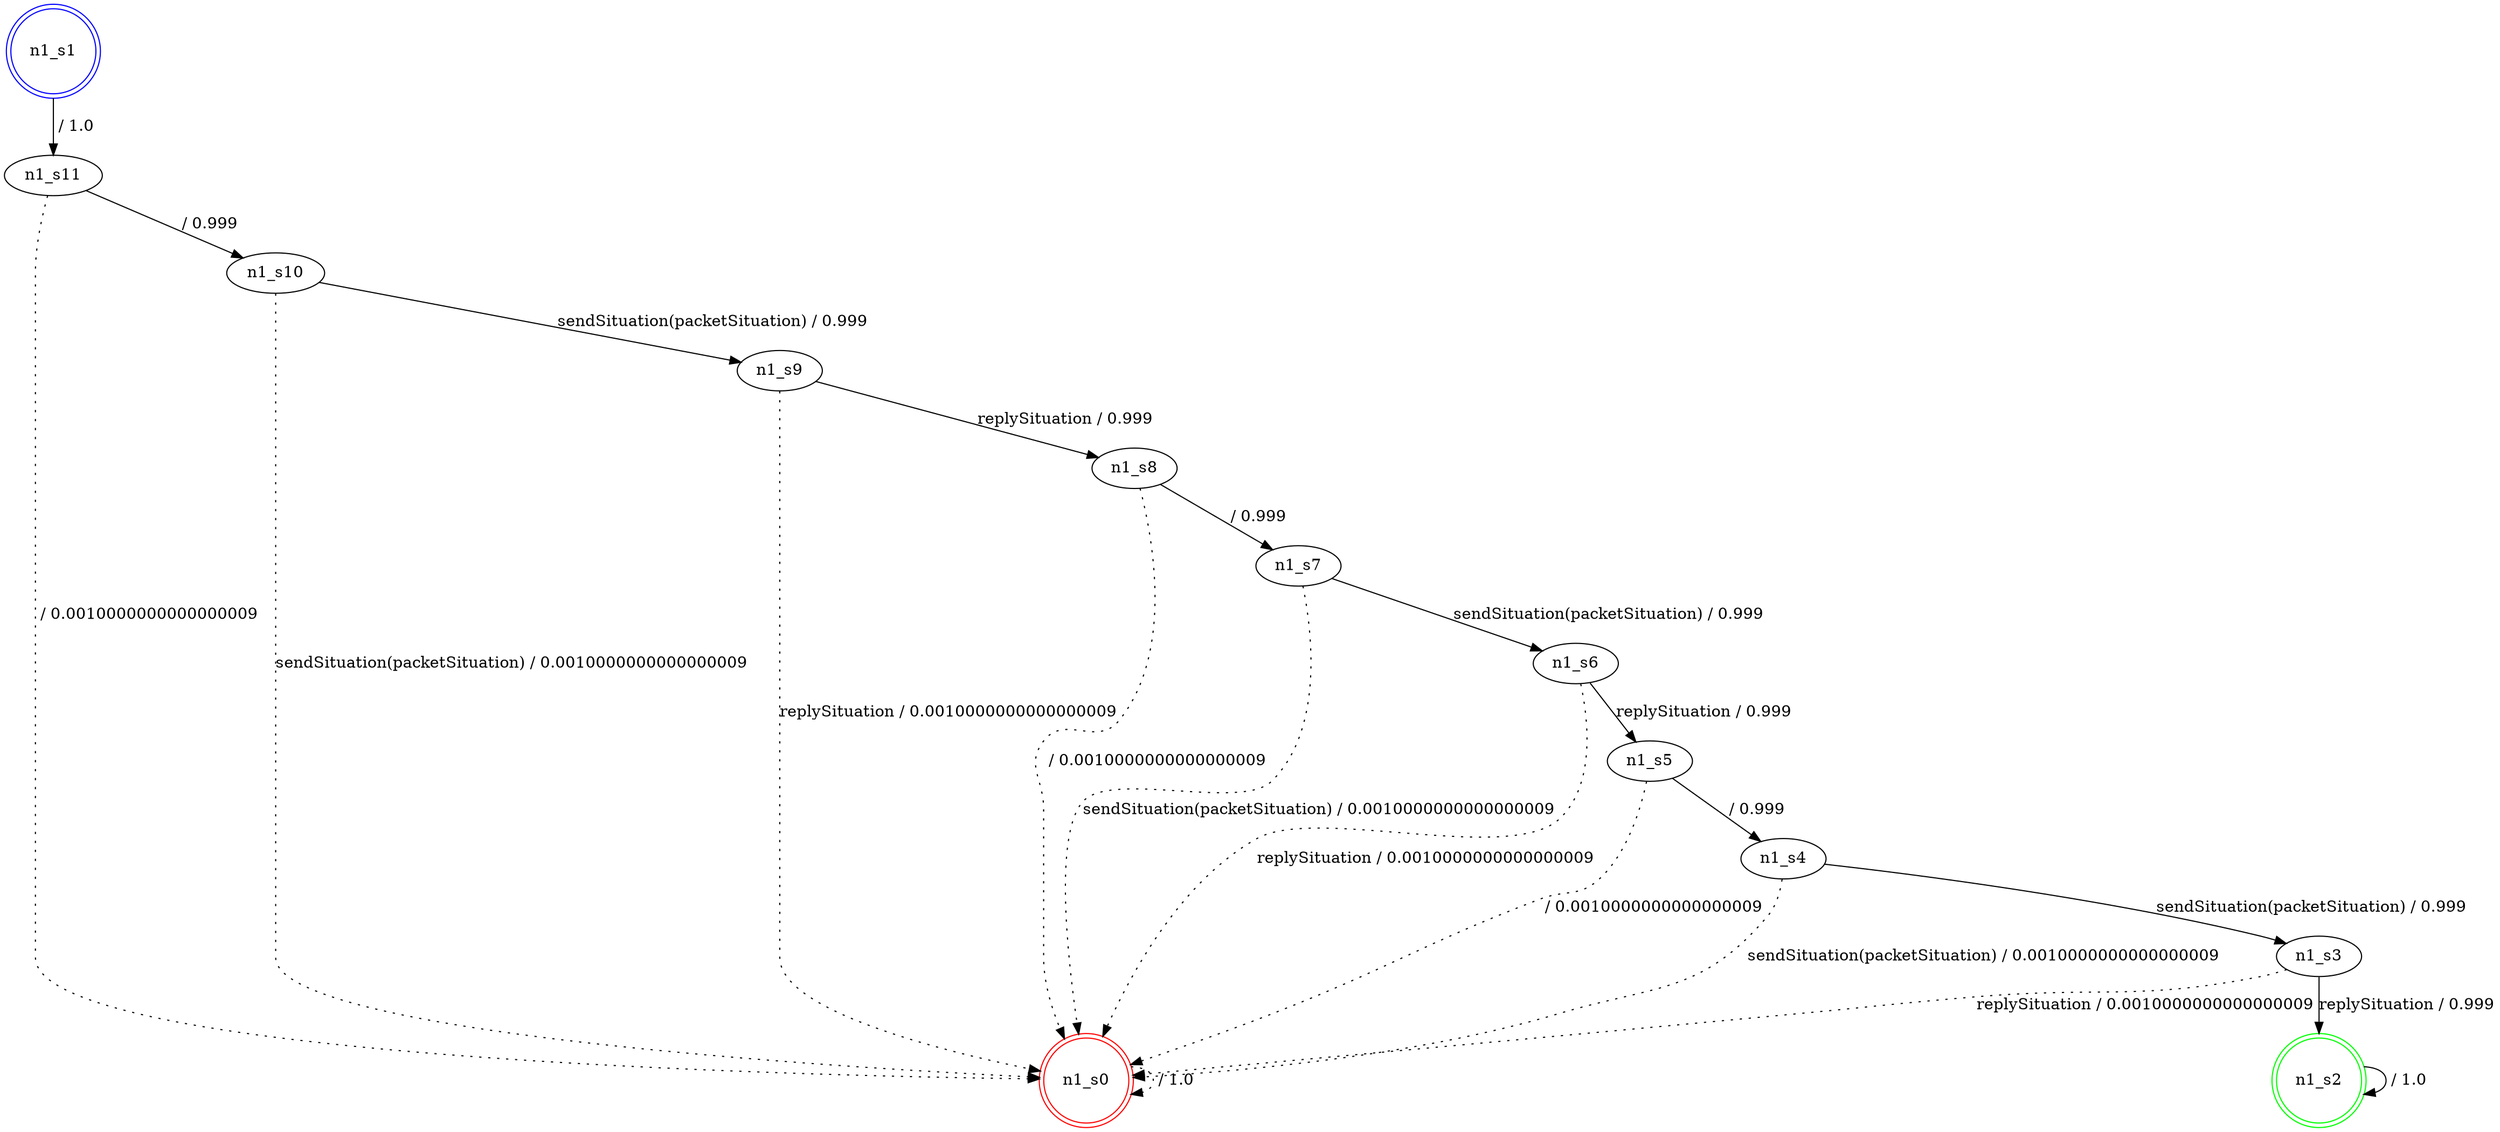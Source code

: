 digraph graphname {
n1_s0 [label="n1_s0",color=red,shape=doublecircle ];
n1_s1 [label="n1_s1",color=blue,shape=doublecircle ];
n1_s2 [label="n1_s2",color=green,shape=doublecircle ];
n1_s3 [label="n1_s3" ];
n1_s4 [label="n1_s4" ];
n1_s5 [label="n1_s5" ];
n1_s6 [label="n1_s6" ];
n1_s7 [label="n1_s7" ];
n1_s8 [label="n1_s8" ];
n1_s9 [label="n1_s9" ];
n1_s10 [label="n1_s10" ];
n1_s11 [label="n1_s11" ];
n1_s0 -> n1_s0 [label=" / 1.0", style=dotted];
n1_s1 -> n1_s11 [label=" / 1.0"];
n1_s2 -> n1_s2 [label=" / 1.0"];
n1_s3 -> n1_s2 [label="replySituation / 0.999"];
n1_s3 -> n1_s0 [label="replySituation / 0.0010000000000000009", style=dotted];
n1_s4 -> n1_s3 [label="sendSituation(packetSituation) / 0.999"];
n1_s4 -> n1_s0 [label="sendSituation(packetSituation) / 0.0010000000000000009", style=dotted];
n1_s5 -> n1_s4 [label=" / 0.999"];
n1_s5 -> n1_s0 [label=" / 0.0010000000000000009", style=dotted];
n1_s6 -> n1_s5 [label="replySituation / 0.999"];
n1_s6 -> n1_s0 [label="replySituation / 0.0010000000000000009", style=dotted];
n1_s7 -> n1_s6 [label="sendSituation(packetSituation) / 0.999"];
n1_s7 -> n1_s0 [label="sendSituation(packetSituation) / 0.0010000000000000009", style=dotted];
n1_s8 -> n1_s7 [label=" / 0.999"];
n1_s8 -> n1_s0 [label=" / 0.0010000000000000009", style=dotted];
n1_s9 -> n1_s8 [label="replySituation / 0.999"];
n1_s9 -> n1_s0 [label="replySituation / 0.0010000000000000009", style=dotted];
n1_s10 -> n1_s9 [label="sendSituation(packetSituation) / 0.999"];
n1_s10 -> n1_s0 [label="sendSituation(packetSituation) / 0.0010000000000000009", style=dotted];
n1_s11 -> n1_s10 [label=" / 0.999"];
n1_s11 -> n1_s0 [label=" / 0.0010000000000000009", style=dotted];
}